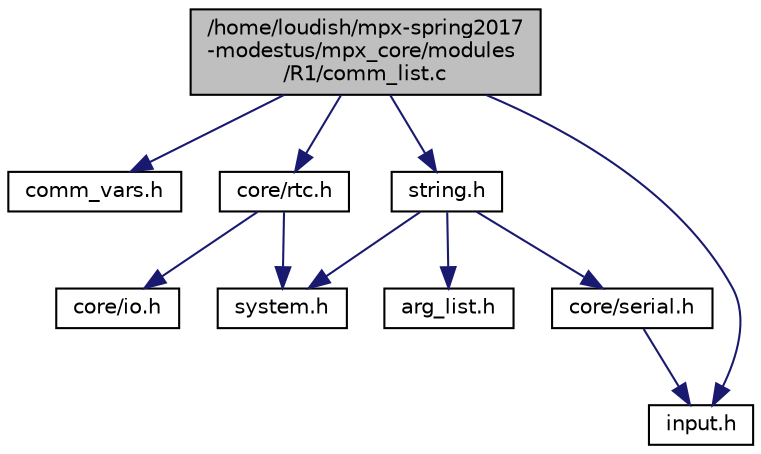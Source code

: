 digraph "/home/loudish/mpx-spring2017-modestus/mpx_core/modules/R1/comm_list.c"
{
  edge [fontname="Helvetica",fontsize="10",labelfontname="Helvetica",labelfontsize="10"];
  node [fontname="Helvetica",fontsize="10",shape=record];
  Node1 [label="/home/loudish/mpx-spring2017\l-modestus/mpx_core/modules\l/R1/comm_list.c",height=0.2,width=0.4,color="black", fillcolor="grey75", style="filled", fontcolor="black"];
  Node1 -> Node2 [color="midnightblue",fontsize="10",style="solid",fontname="Helvetica"];
  Node2 [label="comm_vars.h",height=0.2,width=0.4,color="black", fillcolor="white", style="filled",URL="$comm__vars_8h.html"];
  Node1 -> Node3 [color="midnightblue",fontsize="10",style="solid",fontname="Helvetica"];
  Node3 [label="core/rtc.h",height=0.2,width=0.4,color="black", fillcolor="white", style="filled",URL="$rtc_8h.html"];
  Node3 -> Node4 [color="midnightblue",fontsize="10",style="solid",fontname="Helvetica"];
  Node4 [label="core/io.h",height=0.2,width=0.4,color="black", fillcolor="white", style="filled",URL="$io_8h.html"];
  Node3 -> Node5 [color="midnightblue",fontsize="10",style="solid",fontname="Helvetica"];
  Node5 [label="system.h",height=0.2,width=0.4,color="black", fillcolor="white", style="filled",URL="$system_8h.html"];
  Node1 -> Node6 [color="midnightblue",fontsize="10",style="solid",fontname="Helvetica"];
  Node6 [label="string.h",height=0.2,width=0.4,color="black", fillcolor="white", style="filled",URL="$string_8h.html"];
  Node6 -> Node5 [color="midnightblue",fontsize="10",style="solid",fontname="Helvetica"];
  Node6 -> Node7 [color="midnightblue",fontsize="10",style="solid",fontname="Helvetica"];
  Node7 [label="arg_list.h",height=0.2,width=0.4,color="black", fillcolor="white", style="filled",URL="$arg__list_8h.html"];
  Node6 -> Node8 [color="midnightblue",fontsize="10",style="solid",fontname="Helvetica"];
  Node8 [label="core/serial.h",height=0.2,width=0.4,color="black", fillcolor="white", style="filled",URL="$serial_8h.html"];
  Node8 -> Node9 [color="midnightblue",fontsize="10",style="solid",fontname="Helvetica"];
  Node9 [label="input.h",height=0.2,width=0.4,color="black", fillcolor="white", style="filled",URL="$input_8h.html"];
  Node1 -> Node9 [color="midnightblue",fontsize="10",style="solid",fontname="Helvetica"];
}
